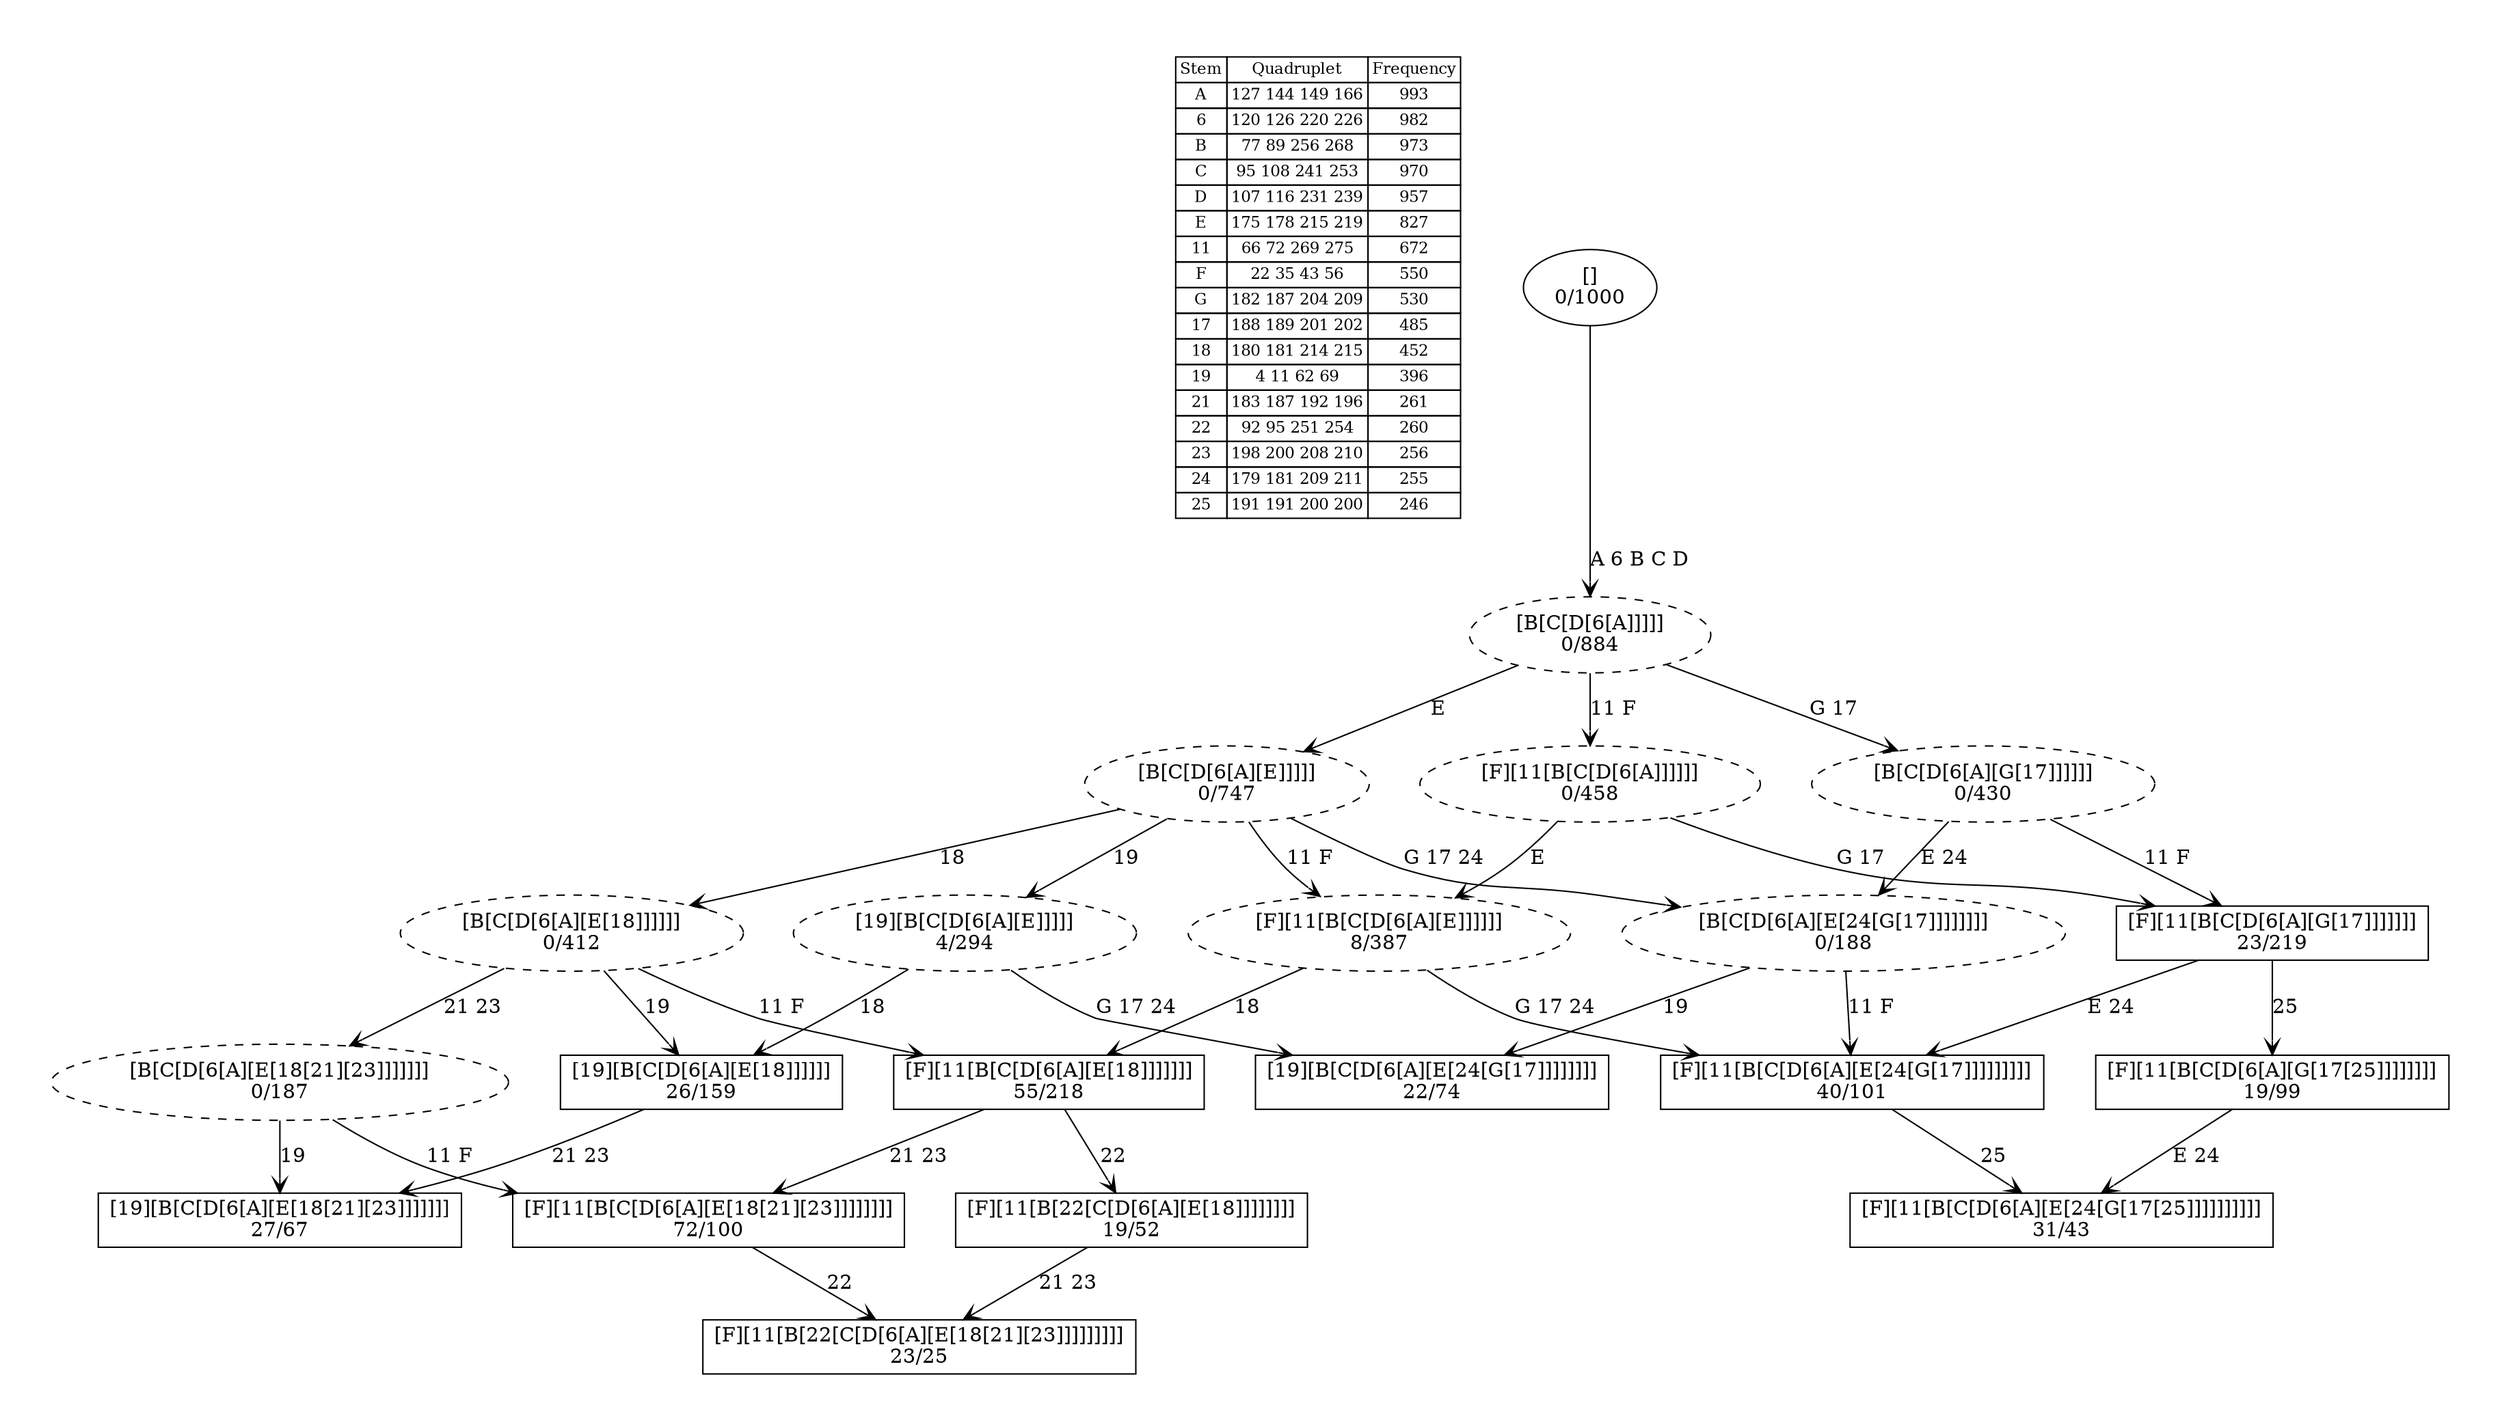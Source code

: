 digraph G {
	pad = 0.5;
	nodesep = 0.5;
"legend" [label = < <table border="0" cellborder="1" cellspacing="0"><tr><td>Stem</td><td>Quadruplet</td><td>Frequency</td></tr>
<tr><td>A</td><td>127 144 149 166</td><td>993</td></tr>
<tr><td>6</td><td>120 126 220 226</td><td>982</td></tr>
<tr><td>B</td><td>77 89 256 268</td><td>973</td></tr>
<tr><td>C</td><td>95 108 241 253</td><td>970</td></tr>
<tr><td>D</td><td>107 116 231 239</td><td>957</td></tr>
<tr><td>E</td><td>175 178 215 219</td><td>827</td></tr>
<tr><td>11</td><td>66 72 269 275</td><td>672</td></tr>
<tr><td>F</td><td>22 35 43 56</td><td>550</td></tr>
<tr><td>G</td><td>182 187 204 209</td><td>530</td></tr>
<tr><td>17</td><td>188 189 201 202</td><td>485</td></tr>
<tr><td>18</td><td>180 181 214 215</td><td>452</td></tr>
<tr><td>19</td><td>4 11 62 69</td><td>396</td></tr>
<tr><td>21</td><td>183 187 192 196</td><td>261</td></tr>
<tr><td>22</td><td>92 95 251 254</td><td>260</td></tr>
<tr><td>23</td><td>198 200 208 210</td><td>256</td></tr>
<tr><td>24</td><td>179 181 209 211</td><td>255</td></tr>
<tr><td>25</td><td>191 191 200 200</td><td>246</td></tr>
</table>>, shape = plaintext, fontsize=11];
"A 6 B C D E 11 F 18 21 23 " [shape = box];
"A 6 B C D E 11 F 18 " [shape = box];
"A 6 B C D E 11 F G 17 24 " [shape = box];
"A 6 B C D E 11 F G 17 24 25 " [shape = box];
"A 6 B C D E 18 19 21 23 " [shape = box];
"A 6 B C D E 18 19 " [shape = box];
"A 6 B C D E 11 F 18 21 22 23 " [shape = box];
"A 6 B C D 11 F G 17 " [shape = box];
"A 6 B C D E G 17 19 24 " [shape = box];
"A 6 B C D E 11 F 18 22 " [shape = box];
"A 6 B C D 11 F G 17 25 " [shape = box];
"A 6 B C D E 11 F " [style = dashed];
"A 6 B C D E 18 21 23 " [style = dashed];
"A 6 B C D E 18 " [style = dashed];
"A 6 B C D 11 F " [style = dashed];
"A 6 B C D E " [style = dashed];
"A 6 B C D E G 17 24 " [style = dashed];
"A 6 B C D " [style = dashed];
"A 6 B C D E 19 " [style = dashed];
"A 6 B C D G 17 " [style = dashed];
"A 6 B C D E 11 F 18 21 23 " [label = "[F][11[B[C[D[6[A][E[18[21][23]]]]]]]]\n72/100"];
"A 6 B C D E 11 F 18 " [label = "[F][11[B[C[D[6[A][E[18]]]]]]]\n55/218"];
"A 6 B C D E 11 F G 17 24 " [label = "[F][11[B[C[D[6[A][E[24[G[17]]]]]]]]]\n40/101"];
"A 6 B C D E 11 F G 17 24 25 " [label = "[F][11[B[C[D[6[A][E[24[G[17[25]]]]]]]]]]\n31/43"];
"A 6 B C D E 18 19 21 23 " [label = "[19][B[C[D[6[A][E[18[21][23]]]]]]]\n27/67"];
"A 6 B C D E 18 19 " [label = "[19][B[C[D[6[A][E[18]]]]]]\n26/159"];
"A 6 B C D E 11 F 18 21 22 23 " [label = "[F][11[B[22[C[D[6[A][E[18[21][23]]]]]]]]]\n23/25"];
"A 6 B C D 11 F G 17 " [label = "[F][11[B[C[D[6[A][G[17]]]]]]]\n23/219"];
"A 6 B C D E G 17 19 24 " [label = "[19][B[C[D[6[A][E[24[G[17]]]]]]]]\n22/74"];
"A 6 B C D E 11 F 18 22 " [label = "[F][11[B[22[C[D[6[A][E[18]]]]]]]]\n19/52"];
"A 6 B C D 11 F G 17 25 " [label = "[F][11[B[C[D[6[A][G[17[25]]]]]]]]\n19/99"];
"A 6 B C D E 11 F " [label = "[F][11[B[C[D[6[A][E]]]]]]\n8/387"];
"A 6 B C D E 18 21 23 " [label = "[B[C[D[6[A][E[18[21][23]]]]]]]\n0/187"];
"A 6 B C D E 18 " [label = "[B[C[D[6[A][E[18]]]]]]\n0/412"];
"A 6 B C D 11 F " [label = "[F][11[B[C[D[6[A]]]]]]\n0/458"];
"A 6 B C D E " [label = "[B[C[D[6[A][E]]]]]\n0/747"];
"A 6 B C D E G 17 24 " [label = "[B[C[D[6[A][E[24[G[17]]]]]]]]\n0/188"];
"A 6 B C D " [label = "[B[C[D[6[A]]]]]\n0/884"];
"A 6 B C D E 19 " [label = "[19][B[C[D[6[A][E]]]]]\n4/294"];
"A 6 B C D G 17 " [label = "[B[C[D[6[A][G[17]]]]]]\n0/430"];
"" [label = "[]\n0/1000"];
"A 6 B C D E 11 F 18 21 23 " -> "A 6 B C D E 11 F 18 21 22 23 " [label = "22 ", arrowhead = vee];
"A 6 B C D E 11 F 18 " -> "A 6 B C D E 11 F 18 21 23 " [label = "21 23 ", arrowhead = vee];
"A 6 B C D E 11 F 18 " -> "A 6 B C D E 11 F 18 22 " [label = "22 ", arrowhead = vee];
"A 6 B C D E 11 F G 17 24 " -> "A 6 B C D E 11 F G 17 24 25 " [label = "25 ", arrowhead = vee];
"A 6 B C D E 18 19 " -> "A 6 B C D E 18 19 21 23 " [label = "21 23 ", arrowhead = vee];
"A 6 B C D 11 F G 17 " -> "A 6 B C D E 11 F G 17 24 " [label = "E 24 ", arrowhead = vee];
"A 6 B C D 11 F G 17 " -> "A 6 B C D 11 F G 17 25 " [label = "25 ", arrowhead = vee];
"A 6 B C D E 11 F 18 22 " -> "A 6 B C D E 11 F 18 21 22 23 " [label = "21 23 ", arrowhead = vee];
"A 6 B C D 11 F G 17 25 " -> "A 6 B C D E 11 F G 17 24 25 " [label = "E 24 ", arrowhead = vee];
"A 6 B C D E 11 F " -> "A 6 B C D E 11 F G 17 24 " [label = "G 17 24 ", arrowhead = vee];
"A 6 B C D E 11 F " -> "A 6 B C D E 11 F 18 " [label = "18 ", arrowhead = vee];
"A 6 B C D E 18 21 23 " -> "A 6 B C D E 11 F 18 21 23 " [label = "11 F ", arrowhead = vee];
"A 6 B C D E 18 21 23 " -> "A 6 B C D E 18 19 21 23 " [label = "19 ", arrowhead = vee];
"A 6 B C D E 18 " -> "A 6 B C D E 18 19 " [label = "19 ", arrowhead = vee];
"A 6 B C D E 18 " -> "A 6 B C D E 18 21 23 " [label = "21 23 ", arrowhead = vee];
"A 6 B C D E 18 " -> "A 6 B C D E 11 F 18 " [label = "11 F ", arrowhead = vee];
"A 6 B C D 11 F " -> "A 6 B C D 11 F G 17 " [label = "G 17 ", arrowhead = vee];
"A 6 B C D 11 F " -> "A 6 B C D E 11 F " [label = "E ", arrowhead = vee];
"A 6 B C D E " -> "A 6 B C D E 11 F " [label = "11 F ", arrowhead = vee];
"A 6 B C D E " -> "A 6 B C D E 18 " [label = "18 ", arrowhead = vee];
"A 6 B C D E " -> "A 6 B C D E G 17 24 " [label = "G 17 24 ", arrowhead = vee];
"A 6 B C D E " -> "A 6 B C D E 19 " [label = "19 ", arrowhead = vee];
"A 6 B C D E G 17 24 " -> "A 6 B C D E 11 F G 17 24 " [label = "11 F ", arrowhead = vee];
"A 6 B C D E G 17 24 " -> "A 6 B C D E G 17 19 24 " [label = "19 ", arrowhead = vee];
"A 6 B C D " -> "A 6 B C D 11 F " [label = "11 F ", arrowhead = vee];
"A 6 B C D " -> "A 6 B C D E " [label = "E ", arrowhead = vee];
"A 6 B C D " -> "A 6 B C D G 17 " [label = "G 17 ", arrowhead = vee];
"A 6 B C D E 19 " -> "A 6 B C D E G 17 19 24 " [label = "G 17 24 ", arrowhead = vee];
"A 6 B C D E 19 " -> "A 6 B C D E 18 19 " [label = "18 ", arrowhead = vee];
"A 6 B C D G 17 " -> "A 6 B C D 11 F G 17 " [label = "11 F ", arrowhead = vee];
"A 6 B C D G 17 " -> "A 6 B C D E G 17 24 " [label = "E 24 ", arrowhead = vee];
"" -> "A 6 B C D " [label = "A 6 B C D ", arrowhead = vee];
}